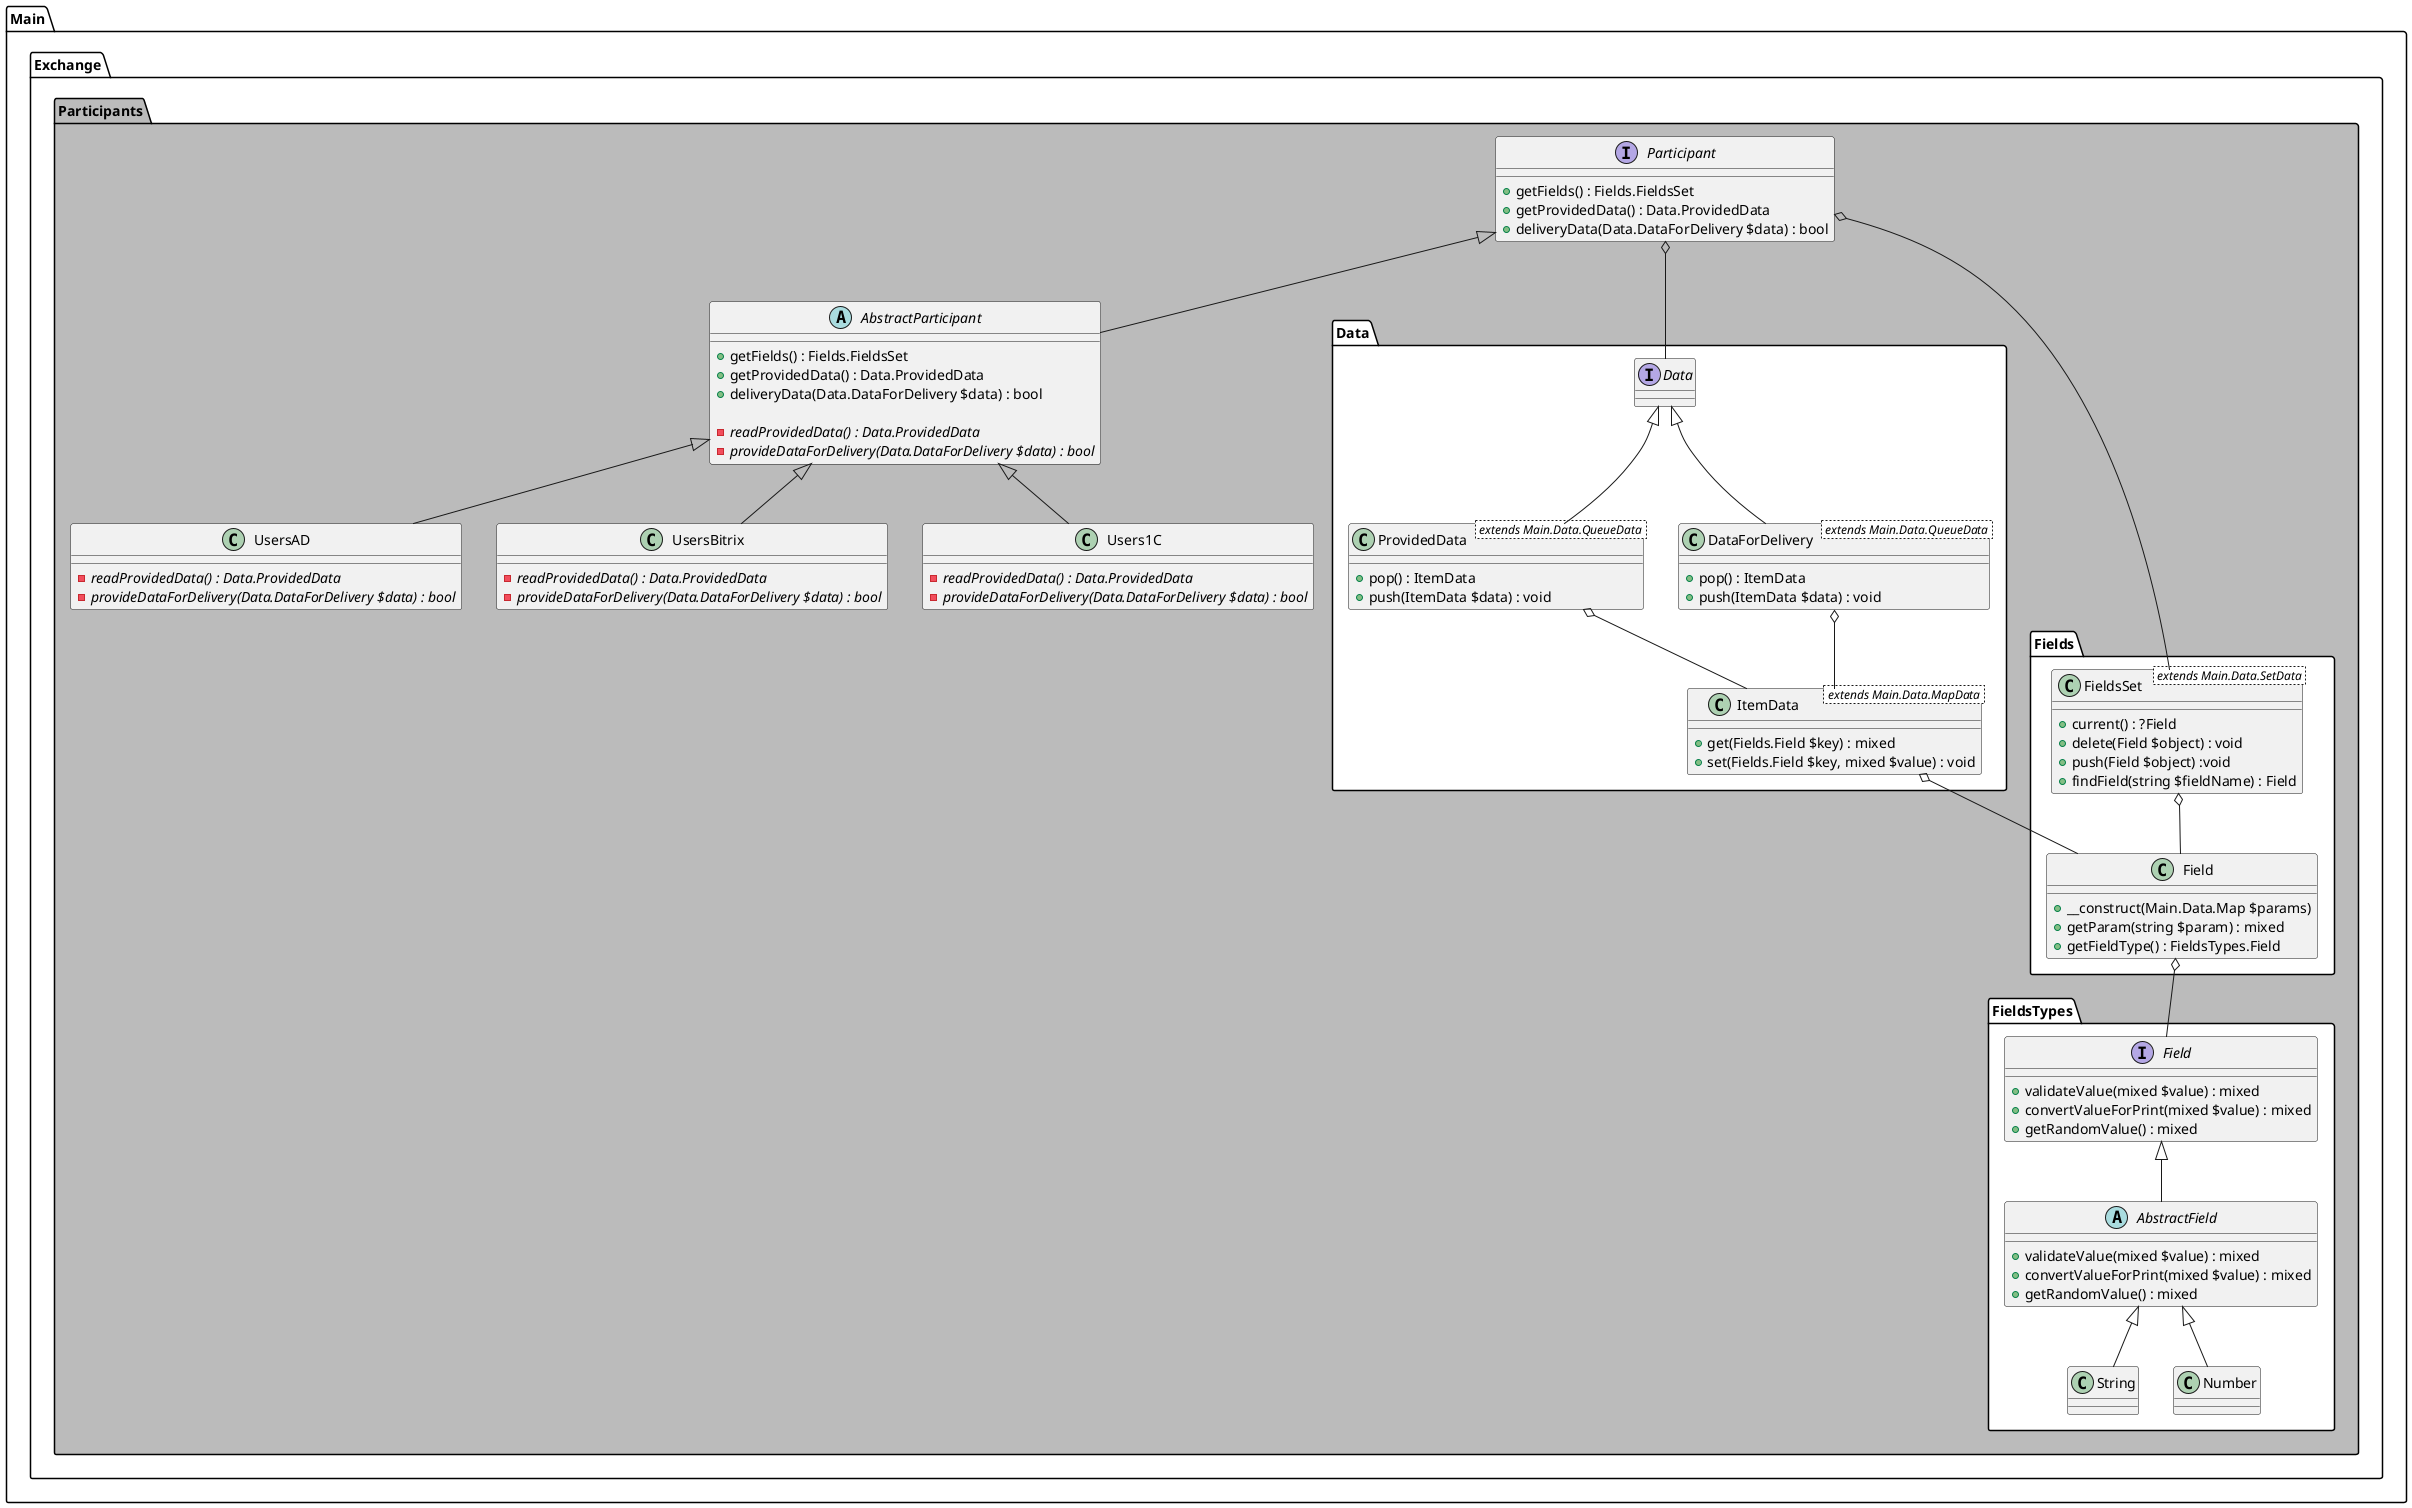 @startuml

namespace Main.Exchange.Participants #BBB {
    interface Participant {
        +getFields() : Fields.FieldsSet
        +getProvidedData() : Data.ProvidedData
        +deliveryData(Data.DataForDelivery $data) : bool
    }

    abstract AbstractParticipant {
        +getFields() : Fields.FieldsSet
        +getProvidedData() : Data.ProvidedData
        +deliveryData(Data.DataForDelivery $data) : bool

        -{abstract}readProvidedData() : Data.ProvidedData
        -{abstract}provideDataForDelivery(Data.DataForDelivery $data) : bool
    }

    class Users1C {
        -{abstract}readProvidedData() : Data.ProvidedData
        -{abstract}provideDataForDelivery(Data.DataForDelivery $data) : bool
    }

    class UsersAD {
        -{abstract}readProvidedData() : Data.ProvidedData
        -{abstract}provideDataForDelivery(Data.DataForDelivery $data) : bool
    }

    class UsersBitrix {
        -{abstract}readProvidedData() : Data.ProvidedData
        -{abstract}provideDataForDelivery(Data.DataForDelivery $data) : bool
    }
    /' ------------------------------------------- '/
    /' ------------------ Data ------------------- '/
    /' ------------------------------------------- '/
    namespace Data #FFF {
        interface Data {

        }

        class ProvidedData < extends Main.Data.QueueData > {
            +pop() : ItemData
            +push(ItemData $data) : void
        }

        class DataForDelivery < extends Main.Data.QueueData > {
            +pop() : ItemData
            +push(ItemData $data) : void
        }

        class ItemData < extends Main.Data.MapData > {
            +get(Fields.Field $key) : mixed
            +set(Fields.Field $key, mixed $value) : void
        }

        Data    <|--    ProvidedData
        Data    <|--    DataForDelivery

        ProvidedData    o-- ItemData
        DataForDelivery o-- ItemData
    }
    /' ------------------------------------------- '/
    /' ----------------- Fields ------------------ '/
    /' ------------------------------------------- '/
    namespace Fields #FFF {
        class Field {
            +__construct(Main.Data.Map $params)
            +getParam(string $param) : mixed
            +getFieldType() : FieldsTypes.Field
        }

        class FieldsSet < extends Main.Data.SetData > {
            +current() : ?Field
            +delete(Field $object) : void
            +push(Field $object) :void
            +findField(string $fieldName) : Field
        }

        FieldsSet o-- Field
    }
    /' ------------------------------------------- '/
    /' --------------- FieldsTypes --------------- '/
    /' ------------------------------------------- '/
    namespace FieldsTypes #FFF {
        interface Field {
            +validateValue(mixed $value) : mixed
            +convertValueForPrint(mixed $value) : mixed
            +getRandomValue() : mixed
        }

        abstract AbstractField {
            +validateValue(mixed $value) : mixed
            +convertValueForPrint(mixed $value) : mixed
            +getRandomValue() : mixed
        }

        class String {

        }

        class Number {

        }

        Field           <|--    AbstractField
        AbstractField   <|--    String
        AbstractField   <|--    Number
    }
    /' ------------------------------------------- '/
    /' ---------------- Relations ---------------- '/
    /' ------------------------------------------- '/
    Participant         <|--    AbstractParticipant
    AbstractParticipant <|--    Users1C
    AbstractParticipant <|--    UsersAD
    AbstractParticipant <|--    UsersBitrix

    Participant o-- Main.Exchange.Participants.Data.Data
    Participant o-- Main.Exchange.Participants.Fields.FieldsSet

    Main.Exchange.Participants.Fields.Field     o-- Main.Exchange.Participants.FieldsTypes.Field
    Main.Exchange.Participants.Data.ItemData    o-- Main.Exchange.Participants.Fields.Field
}

@enduml